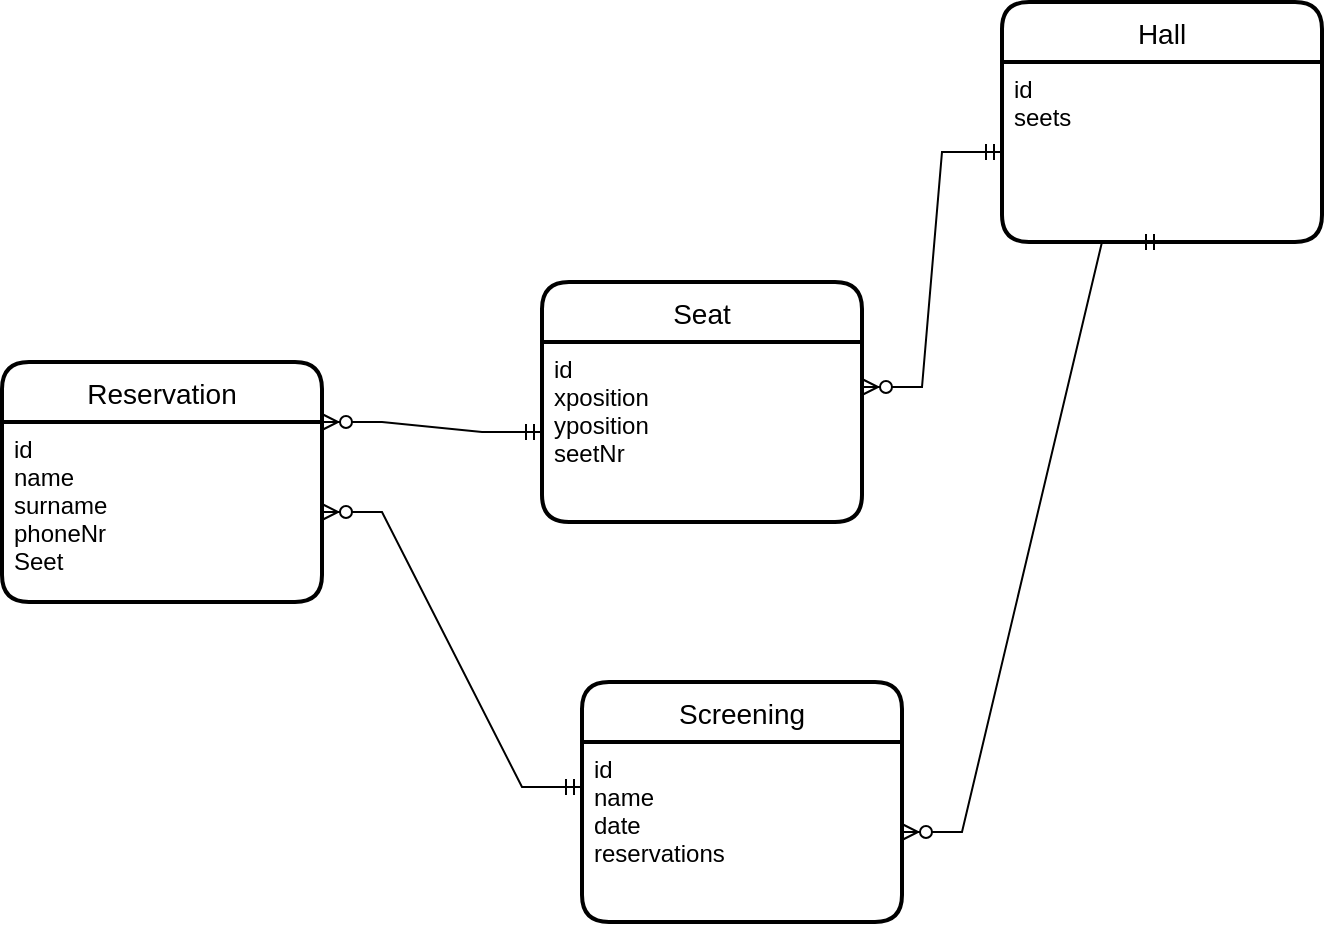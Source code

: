 <mxfile version="20.7.4" type="device"><diagram id="R2lEEEUBdFMjLlhIrx00" name="Page-1"><mxGraphModel dx="1434" dy="836" grid="1" gridSize="10" guides="1" tooltips="1" connect="1" arrows="1" fold="1" page="1" pageScale="1" pageWidth="850" pageHeight="1100" math="0" shadow="0" extFonts="Permanent Marker^https://fonts.googleapis.com/css?family=Permanent+Marker"><root><mxCell id="0"/><mxCell id="1" parent="0"/><mxCell id="FcB5xnigItL3XA7znWGj-9" value="Seat" style="swimlane;childLayout=stackLayout;horizontal=1;startSize=30;horizontalStack=0;rounded=1;fontSize=14;fontStyle=0;strokeWidth=2;resizeParent=0;resizeLast=1;shadow=0;dashed=0;align=center;" parent="1" vertex="1"><mxGeometry x="320" y="360" width="160" height="120" as="geometry"/></mxCell><mxCell id="FcB5xnigItL3XA7znWGj-10" value="id&#10;xposition&#10;yposition&#10;seetNr" style="align=left;strokeColor=none;fillColor=none;spacingLeft=4;fontSize=12;verticalAlign=top;resizable=0;rotatable=0;part=1;" parent="FcB5xnigItL3XA7znWGj-9" vertex="1"><mxGeometry y="30" width="160" height="90" as="geometry"/></mxCell><mxCell id="FcB5xnigItL3XA7znWGj-11" value="Hall" style="swimlane;childLayout=stackLayout;horizontal=1;startSize=30;horizontalStack=0;rounded=1;fontSize=14;fontStyle=0;strokeWidth=2;resizeParent=0;resizeLast=1;shadow=0;dashed=0;align=center;" parent="1" vertex="1"><mxGeometry x="550" y="220" width="160" height="120" as="geometry"/></mxCell><mxCell id="FcB5xnigItL3XA7znWGj-12" value="id&#10;seets" style="align=left;strokeColor=none;fillColor=none;spacingLeft=4;fontSize=12;verticalAlign=top;resizable=0;rotatable=0;part=1;" parent="FcB5xnigItL3XA7znWGj-11" vertex="1"><mxGeometry y="30" width="160" height="90" as="geometry"/></mxCell><mxCell id="FcB5xnigItL3XA7znWGj-13" value="Reservation" style="swimlane;childLayout=stackLayout;horizontal=1;startSize=30;horizontalStack=0;rounded=1;fontSize=14;fontStyle=0;strokeWidth=2;resizeParent=0;resizeLast=1;shadow=0;dashed=0;align=center;" parent="1" vertex="1"><mxGeometry x="50" y="400" width="160" height="120" as="geometry"/></mxCell><mxCell id="FcB5xnigItL3XA7znWGj-14" value="id&#10;name&#10;surname&#10;phoneNr&#10;Seet" style="align=left;strokeColor=none;fillColor=none;spacingLeft=4;fontSize=12;verticalAlign=top;resizable=0;rotatable=0;part=1;" parent="FcB5xnigItL3XA7znWGj-13" vertex="1"><mxGeometry y="30" width="160" height="90" as="geometry"/></mxCell><mxCell id="FcB5xnigItL3XA7znWGj-17" value="" style="edgeStyle=entityRelationEdgeStyle;fontSize=12;html=1;endArrow=ERzeroToMany;startArrow=ERmandOne;rounded=0;entryX=1;entryY=0.25;entryDx=0;entryDy=0;exitX=0;exitY=0.5;exitDx=0;exitDy=0;" parent="1" source="FcB5xnigItL3XA7znWGj-12" target="FcB5xnigItL3XA7znWGj-10" edge="1"><mxGeometry width="100" height="100" relative="1" as="geometry"><mxPoint x="560" y="510" as="sourcePoint"/><mxPoint x="660" y="410" as="targetPoint"/></mxGeometry></mxCell><mxCell id="FcB5xnigItL3XA7znWGj-18" value="Screening" style="swimlane;childLayout=stackLayout;horizontal=1;startSize=30;horizontalStack=0;rounded=1;fontSize=14;fontStyle=0;strokeWidth=2;resizeParent=0;resizeLast=1;shadow=0;dashed=0;align=center;" parent="1" vertex="1"><mxGeometry x="340" y="560" width="160" height="120" as="geometry"/></mxCell><mxCell id="FcB5xnigItL3XA7znWGj-19" value="id&#10;name&#10;date&#10;reservations" style="align=left;strokeColor=none;fillColor=none;spacingLeft=4;fontSize=12;verticalAlign=top;resizable=0;rotatable=0;part=1;" parent="FcB5xnigItL3XA7znWGj-18" vertex="1"><mxGeometry y="30" width="160" height="90" as="geometry"/></mxCell><mxCell id="FcB5xnigItL3XA7znWGj-20" value="" style="edgeStyle=entityRelationEdgeStyle;fontSize=12;html=1;endArrow=ERzeroToMany;startArrow=ERmandOne;rounded=0;exitX=0;exitY=0.25;exitDx=0;exitDy=0;entryX=1;entryY=0.5;entryDx=0;entryDy=0;" parent="1" source="FcB5xnigItL3XA7znWGj-19" target="FcB5xnigItL3XA7znWGj-14" edge="1"><mxGeometry width="100" height="100" relative="1" as="geometry"><mxPoint x="210" y="670" as="sourcePoint"/><mxPoint x="300" y="510" as="targetPoint"/></mxGeometry></mxCell><mxCell id="FcB5xnigItL3XA7znWGj-21" value="" style="edgeStyle=entityRelationEdgeStyle;fontSize=12;html=1;endArrow=ERzeroToMany;startArrow=ERmandOne;rounded=0;exitX=0.5;exitY=1;exitDx=0;exitDy=0;entryX=1;entryY=0.5;entryDx=0;entryDy=0;" parent="1" source="FcB5xnigItL3XA7znWGj-12" target="FcB5xnigItL3XA7znWGj-19" edge="1"><mxGeometry width="100" height="100" relative="1" as="geometry"><mxPoint x="560" y="305" as="sourcePoint"/><mxPoint x="630" y="610" as="targetPoint"/></mxGeometry></mxCell><mxCell id="jMjq38CIpWrH42h84Lo_-1" value="" style="edgeStyle=entityRelationEdgeStyle;fontSize=12;html=1;endArrow=ERzeroToMany;startArrow=ERmandOne;rounded=0;exitX=0;exitY=0.5;exitDx=0;exitDy=0;entryX=1;entryY=0;entryDx=0;entryDy=0;" edge="1" parent="1" source="FcB5xnigItL3XA7znWGj-10" target="FcB5xnigItL3XA7znWGj-14"><mxGeometry width="100" height="100" relative="1" as="geometry"><mxPoint x="350" y="622.5" as="sourcePoint"/><mxPoint x="220" y="485" as="targetPoint"/></mxGeometry></mxCell></root></mxGraphModel></diagram></mxfile>